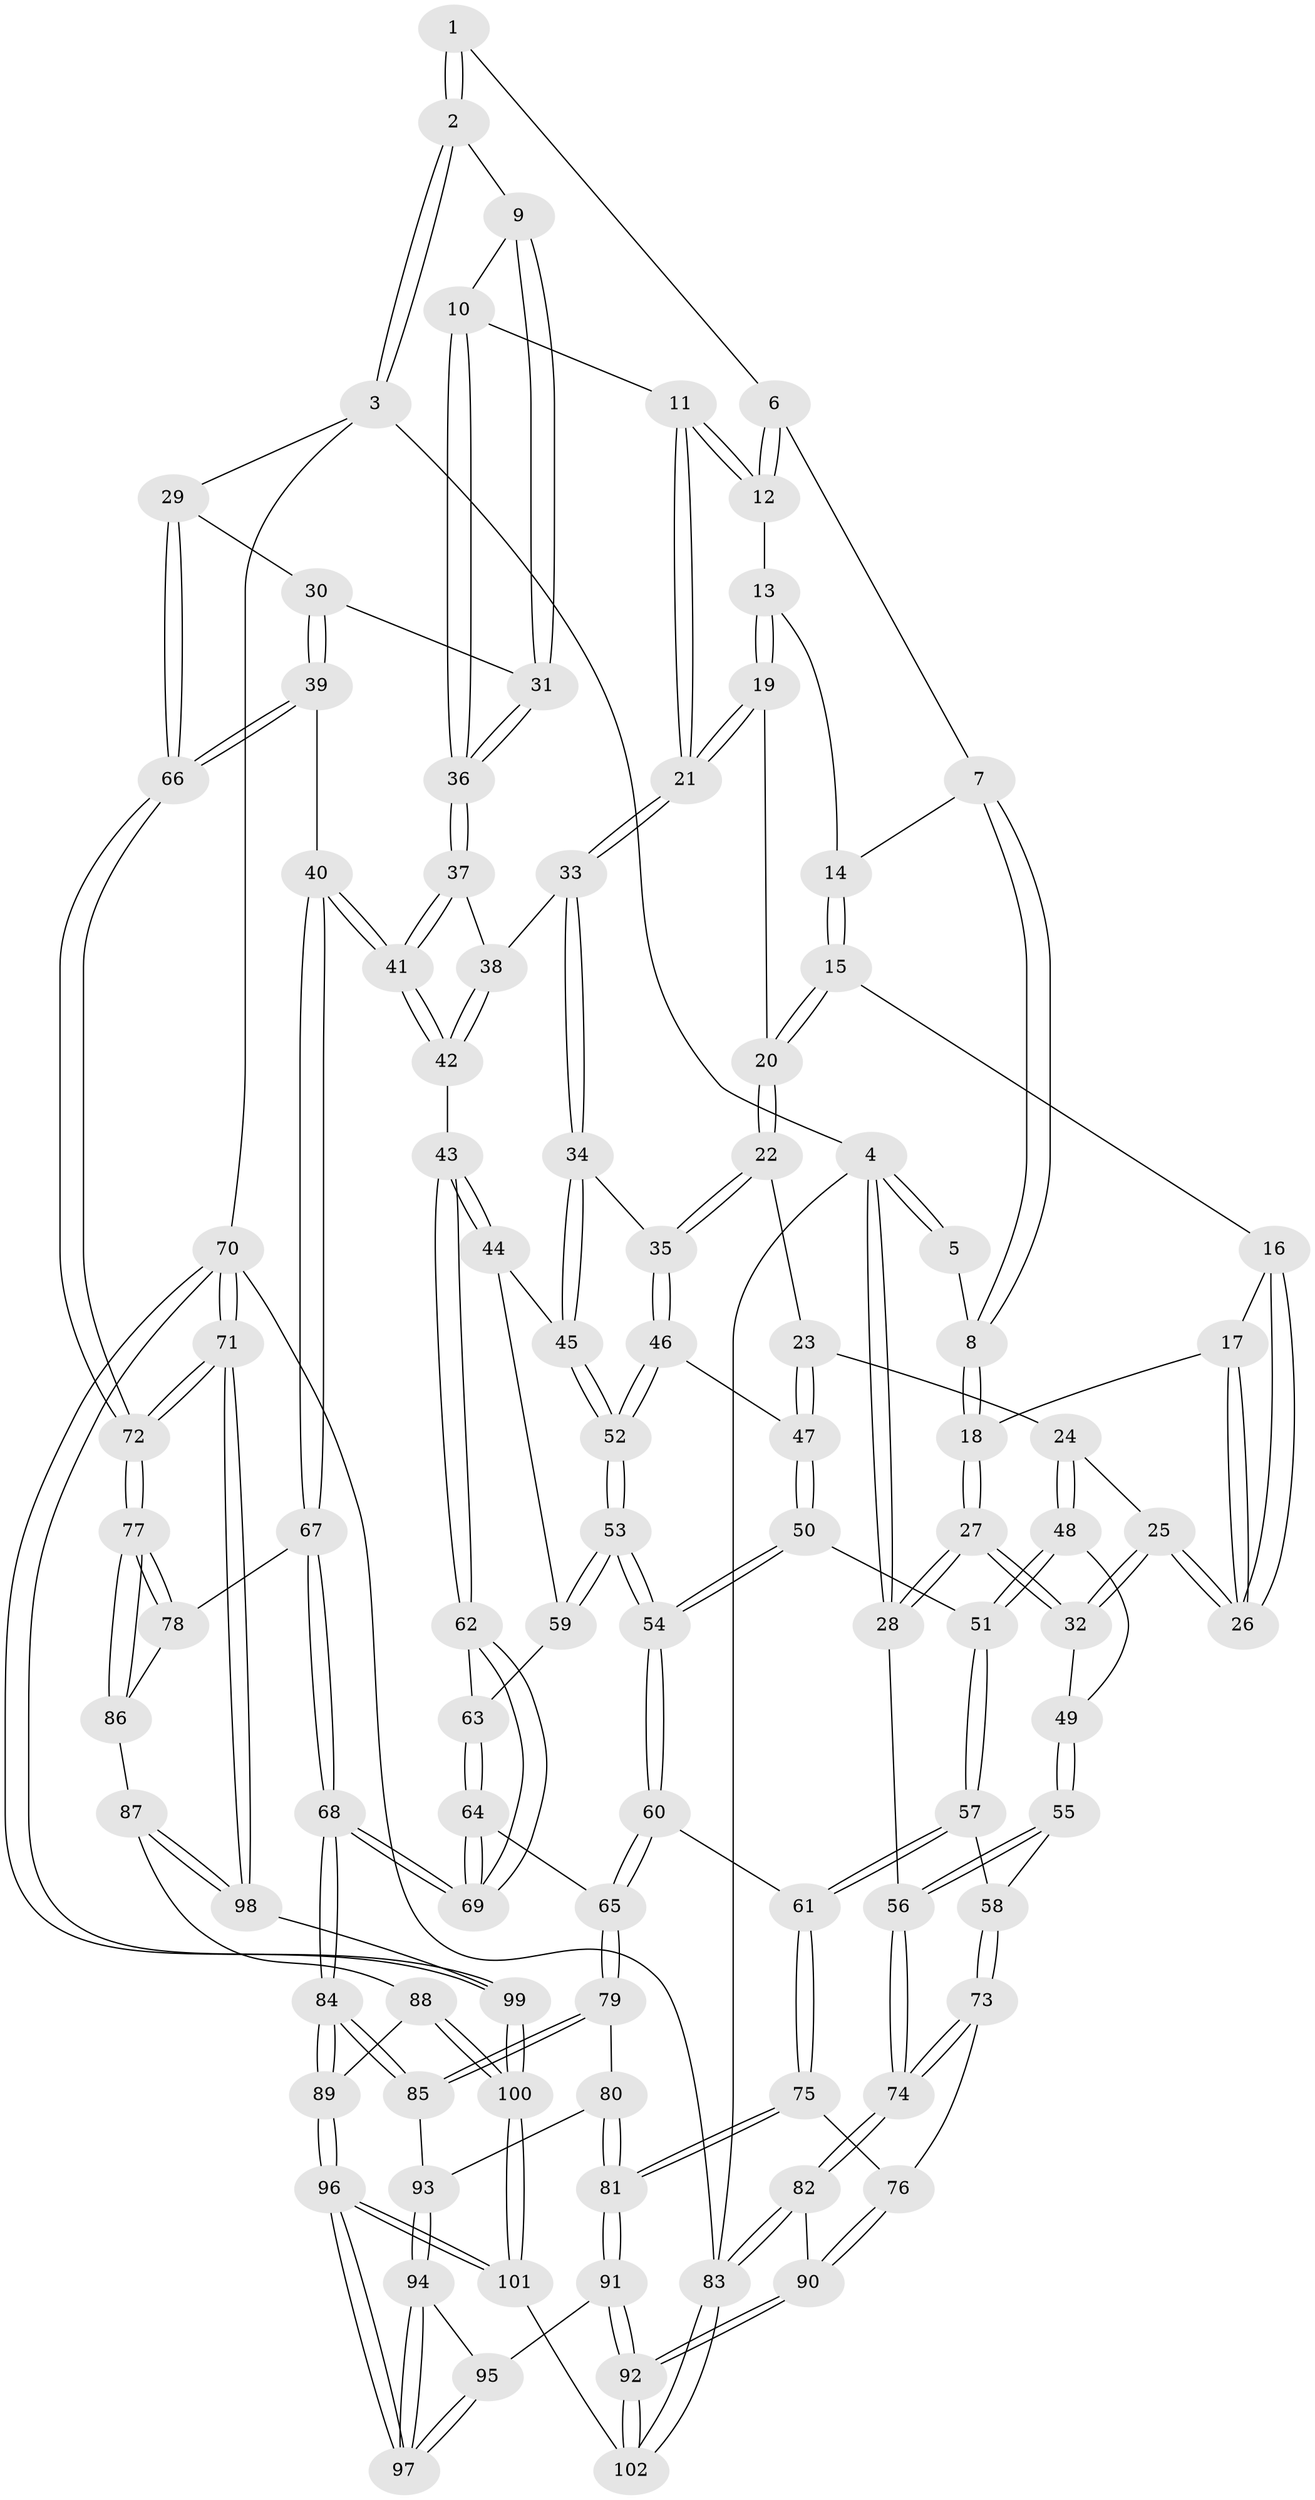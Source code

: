 // coarse degree distribution, {3: 0.20967741935483872, 6: 0.08064516129032258, 7: 0.016129032258064516, 4: 0.41935483870967744, 2: 0.016129032258064516, 5: 0.25806451612903225}
// Generated by graph-tools (version 1.1) at 2025/52/02/27/25 19:52:36]
// undirected, 102 vertices, 252 edges
graph export_dot {
graph [start="1"]
  node [color=gray90,style=filled];
  1 [pos="+0.3953188741843956+0"];
  2 [pos="+0.8628088467602407+0"];
  3 [pos="+1+0"];
  4 [pos="+0+0"];
  5 [pos="+0.0348620111441283+0"];
  6 [pos="+0.39011004014571+0"];
  7 [pos="+0.35799646801409146+0.035383927471690994"];
  8 [pos="+0.14728369409277767+0.07624554967625805"];
  9 [pos="+0.8072516386385378+0"];
  10 [pos="+0.6379396603605411+0.13722568792021633"];
  11 [pos="+0.6102497306419707+0.15524714050559077"];
  12 [pos="+0.5260240070655682+0.095435586401741"];
  13 [pos="+0.3927314823957253+0.08241976313828042"];
  14 [pos="+0.3614723441430335+0.05580854873053844"];
  15 [pos="+0.32674047088624686+0.14989453450621407"];
  16 [pos="+0.32566446443238256+0.1499874003146593"];
  17 [pos="+0.1648982276596055+0.13103218167554478"];
  18 [pos="+0.14382540778060326+0.11094644493821443"];
  19 [pos="+0.45395536837267925+0.1847766549802496"];
  20 [pos="+0.3669561864242409+0.19786125757398607"];
  21 [pos="+0.5674677681229898+0.2091769325726841"];
  22 [pos="+0.3222108355122084+0.30632543385126887"];
  23 [pos="+0.29128724429398567+0.3207003182290225"];
  24 [pos="+0.2511609610502923+0.3228914487660079"];
  25 [pos="+0.24366516915444086+0.3178391651600924"];
  26 [pos="+0.2323157940176934+0.28014607043560913"];
  27 [pos="+0+0.3352993575772105"];
  28 [pos="+0+0.34214797711377487"];
  29 [pos="+1+0.2529770738434997"];
  30 [pos="+0.9884407155380747+0.29308253266954537"];
  31 [pos="+0.8928302717427671+0.25889959363659065"];
  32 [pos="+0.031053430302623586+0.35487158159000115"];
  33 [pos="+0.5542531890312837+0.2769743191039857"];
  34 [pos="+0.5143806753889675+0.32224957671886617"];
  35 [pos="+0.48719509616821194+0.3369047809731204"];
  36 [pos="+0.8018064870924293+0.3365094259683345"];
  37 [pos="+0.7994284537572524+0.3463653297071716"];
  38 [pos="+0.5842815287606605+0.30508198523510366"];
  39 [pos="+0.9003982787392769+0.4898057885624775"];
  40 [pos="+0.8232467975808248+0.5115233191021203"];
  41 [pos="+0.7896269928723179+0.4747111403689735"];
  42 [pos="+0.7112699235172955+0.4651487118995058"];
  43 [pos="+0.6776151566782513+0.4794537063910137"];
  44 [pos="+0.5961200560711936+0.48445246791513846"];
  45 [pos="+0.5544596528855955+0.433241722718412"];
  46 [pos="+0.46633044673888296+0.38010190799682986"];
  47 [pos="+0.3660953246971313+0.439034489579268"];
  48 [pos="+0.23492196818803152+0.4399990153947285"];
  49 [pos="+0.18128122834448718+0.47306296093363537"];
  50 [pos="+0.3623276445439619+0.4604941879081805"];
  51 [pos="+0.2841648666843079+0.4875396416143581"];
  52 [pos="+0.46682194483533535+0.5103881451374963"];
  53 [pos="+0.4645367126010962+0.5223267276643406"];
  54 [pos="+0.435325048337813+0.5501892533255538"];
  55 [pos="+0.15786547673049678+0.529324326584972"];
  56 [pos="+0+0.4650271792623417"];
  57 [pos="+0.28535672966665854+0.5427172786627269"];
  58 [pos="+0.17556748665844904+0.5732714721088812"];
  59 [pos="+0.5574294202032382+0.520733727697524"];
  60 [pos="+0.4238768792398585+0.5900048474297872"];
  61 [pos="+0.3410496312571215+0.6063409238368588"];
  62 [pos="+0.6262473716250572+0.5799688800986638"];
  63 [pos="+0.5583833794314611+0.5237937444201365"];
  64 [pos="+0.5738559777684659+0.6747117503678468"];
  65 [pos="+0.4892941383013229+0.6760318946468179"];
  66 [pos="+1+0.5261116105249328"];
  67 [pos="+0.8170417306664225+0.6090973515298856"];
  68 [pos="+0.6641558951794173+0.7194111445336963"];
  69 [pos="+0.6058517364382398+0.6826707079618308"];
  70 [pos="+1+1"];
  71 [pos="+1+1"];
  72 [pos="+1+0.7986608961731989"];
  73 [pos="+0.1649657203361232+0.6403856179074447"];
  74 [pos="+0+0.6353574500901124"];
  75 [pos="+0.263229630817316+0.7062803074020989"];
  76 [pos="+0.2075080153757333+0.6971478298111805"];
  77 [pos="+1+0.7807421509060126"];
  78 [pos="+0.8774187786641915+0.6731799582469357"];
  79 [pos="+0.4575508775561997+0.7339507465923588"];
  80 [pos="+0.45348311155959026+0.7384706409005021"];
  81 [pos="+0.352112312269607+0.8276741361858828"];
  82 [pos="+0+0.7920248561427172"];
  83 [pos="+0+1"];
  84 [pos="+0.6708487074380058+0.8229784008657655"];
  85 [pos="+0.5503375159412855+0.8212284921979485"];
  86 [pos="+0.8298944835171082+0.8530325966097964"];
  87 [pos="+0.8229411781579211+0.8603848624939654"];
  88 [pos="+0.7930049692480138+0.860475391363723"];
  89 [pos="+0.6748660224552077+0.8336221508964601"];
  90 [pos="+0.10644085314222813+0.8176754761002575"];
  91 [pos="+0.351097007904238+0.8489788628187376"];
  92 [pos="+0.27565272685885867+1"];
  93 [pos="+0.5140407868405588+0.8411695873142216"];
  94 [pos="+0.4986596947077746+0.8589000980883362"];
  95 [pos="+0.35438151017305936+0.8496047128678677"];
  96 [pos="+0.6073452873694618+1"];
  97 [pos="+0.5559273479823209+0.9479291340828894"];
  98 [pos="+0.835884659284844+0.8810868948858919"];
  99 [pos="+0.7973441145123914+1"];
  100 [pos="+0.7226753531504332+1"];
  101 [pos="+0.5910120458924237+1"];
  102 [pos="+0.27483401736752794+1"];
  1 -- 2;
  1 -- 2;
  1 -- 6;
  2 -- 3;
  2 -- 3;
  2 -- 9;
  3 -- 4;
  3 -- 29;
  3 -- 70;
  4 -- 5;
  4 -- 5;
  4 -- 28;
  4 -- 28;
  4 -- 83;
  5 -- 8;
  6 -- 7;
  6 -- 12;
  6 -- 12;
  7 -- 8;
  7 -- 8;
  7 -- 14;
  8 -- 18;
  8 -- 18;
  9 -- 10;
  9 -- 31;
  9 -- 31;
  10 -- 11;
  10 -- 36;
  10 -- 36;
  11 -- 12;
  11 -- 12;
  11 -- 21;
  11 -- 21;
  12 -- 13;
  13 -- 14;
  13 -- 19;
  13 -- 19;
  14 -- 15;
  14 -- 15;
  15 -- 16;
  15 -- 20;
  15 -- 20;
  16 -- 17;
  16 -- 26;
  16 -- 26;
  17 -- 18;
  17 -- 26;
  17 -- 26;
  18 -- 27;
  18 -- 27;
  19 -- 20;
  19 -- 21;
  19 -- 21;
  20 -- 22;
  20 -- 22;
  21 -- 33;
  21 -- 33;
  22 -- 23;
  22 -- 35;
  22 -- 35;
  23 -- 24;
  23 -- 47;
  23 -- 47;
  24 -- 25;
  24 -- 48;
  24 -- 48;
  25 -- 26;
  25 -- 26;
  25 -- 32;
  25 -- 32;
  27 -- 28;
  27 -- 28;
  27 -- 32;
  27 -- 32;
  28 -- 56;
  29 -- 30;
  29 -- 66;
  29 -- 66;
  30 -- 31;
  30 -- 39;
  30 -- 39;
  31 -- 36;
  31 -- 36;
  32 -- 49;
  33 -- 34;
  33 -- 34;
  33 -- 38;
  34 -- 35;
  34 -- 45;
  34 -- 45;
  35 -- 46;
  35 -- 46;
  36 -- 37;
  36 -- 37;
  37 -- 38;
  37 -- 41;
  37 -- 41;
  38 -- 42;
  38 -- 42;
  39 -- 40;
  39 -- 66;
  39 -- 66;
  40 -- 41;
  40 -- 41;
  40 -- 67;
  40 -- 67;
  41 -- 42;
  41 -- 42;
  42 -- 43;
  43 -- 44;
  43 -- 44;
  43 -- 62;
  43 -- 62;
  44 -- 45;
  44 -- 59;
  45 -- 52;
  45 -- 52;
  46 -- 47;
  46 -- 52;
  46 -- 52;
  47 -- 50;
  47 -- 50;
  48 -- 49;
  48 -- 51;
  48 -- 51;
  49 -- 55;
  49 -- 55;
  50 -- 51;
  50 -- 54;
  50 -- 54;
  51 -- 57;
  51 -- 57;
  52 -- 53;
  52 -- 53;
  53 -- 54;
  53 -- 54;
  53 -- 59;
  53 -- 59;
  54 -- 60;
  54 -- 60;
  55 -- 56;
  55 -- 56;
  55 -- 58;
  56 -- 74;
  56 -- 74;
  57 -- 58;
  57 -- 61;
  57 -- 61;
  58 -- 73;
  58 -- 73;
  59 -- 63;
  60 -- 61;
  60 -- 65;
  60 -- 65;
  61 -- 75;
  61 -- 75;
  62 -- 63;
  62 -- 69;
  62 -- 69;
  63 -- 64;
  63 -- 64;
  64 -- 65;
  64 -- 69;
  64 -- 69;
  65 -- 79;
  65 -- 79;
  66 -- 72;
  66 -- 72;
  67 -- 68;
  67 -- 68;
  67 -- 78;
  68 -- 69;
  68 -- 69;
  68 -- 84;
  68 -- 84;
  70 -- 71;
  70 -- 71;
  70 -- 99;
  70 -- 99;
  70 -- 83;
  71 -- 72;
  71 -- 72;
  71 -- 98;
  71 -- 98;
  72 -- 77;
  72 -- 77;
  73 -- 74;
  73 -- 74;
  73 -- 76;
  74 -- 82;
  74 -- 82;
  75 -- 76;
  75 -- 81;
  75 -- 81;
  76 -- 90;
  76 -- 90;
  77 -- 78;
  77 -- 78;
  77 -- 86;
  77 -- 86;
  78 -- 86;
  79 -- 80;
  79 -- 85;
  79 -- 85;
  80 -- 81;
  80 -- 81;
  80 -- 93;
  81 -- 91;
  81 -- 91;
  82 -- 83;
  82 -- 83;
  82 -- 90;
  83 -- 102;
  83 -- 102;
  84 -- 85;
  84 -- 85;
  84 -- 89;
  84 -- 89;
  85 -- 93;
  86 -- 87;
  87 -- 88;
  87 -- 98;
  87 -- 98;
  88 -- 89;
  88 -- 100;
  88 -- 100;
  89 -- 96;
  89 -- 96;
  90 -- 92;
  90 -- 92;
  91 -- 92;
  91 -- 92;
  91 -- 95;
  92 -- 102;
  92 -- 102;
  93 -- 94;
  93 -- 94;
  94 -- 95;
  94 -- 97;
  94 -- 97;
  95 -- 97;
  95 -- 97;
  96 -- 97;
  96 -- 97;
  96 -- 101;
  96 -- 101;
  98 -- 99;
  99 -- 100;
  99 -- 100;
  100 -- 101;
  100 -- 101;
  101 -- 102;
}
